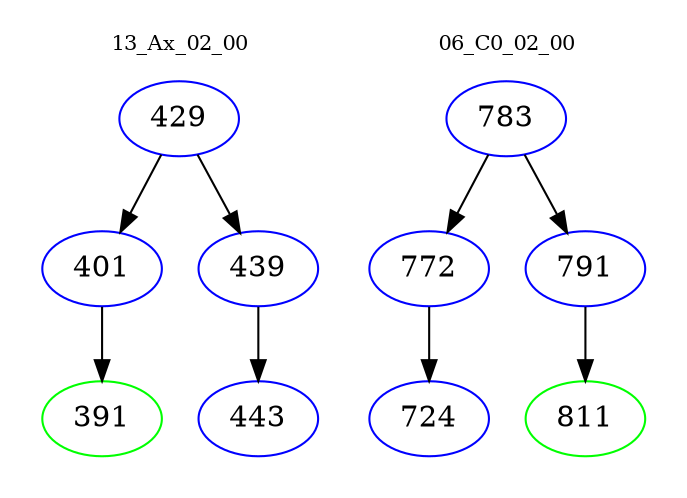 digraph{
subgraph cluster_0 {
color = white
label = "13_Ax_02_00";
fontsize=10;
T0_429 [label="429", color="blue"]
T0_429 -> T0_401 [color="black"]
T0_401 [label="401", color="blue"]
T0_401 -> T0_391 [color="black"]
T0_391 [label="391", color="green"]
T0_429 -> T0_439 [color="black"]
T0_439 [label="439", color="blue"]
T0_439 -> T0_443 [color="black"]
T0_443 [label="443", color="blue"]
}
subgraph cluster_1 {
color = white
label = "06_C0_02_00";
fontsize=10;
T1_783 [label="783", color="blue"]
T1_783 -> T1_772 [color="black"]
T1_772 [label="772", color="blue"]
T1_772 -> T1_724 [color="black"]
T1_724 [label="724", color="blue"]
T1_783 -> T1_791 [color="black"]
T1_791 [label="791", color="blue"]
T1_791 -> T1_811 [color="black"]
T1_811 [label="811", color="green"]
}
}
